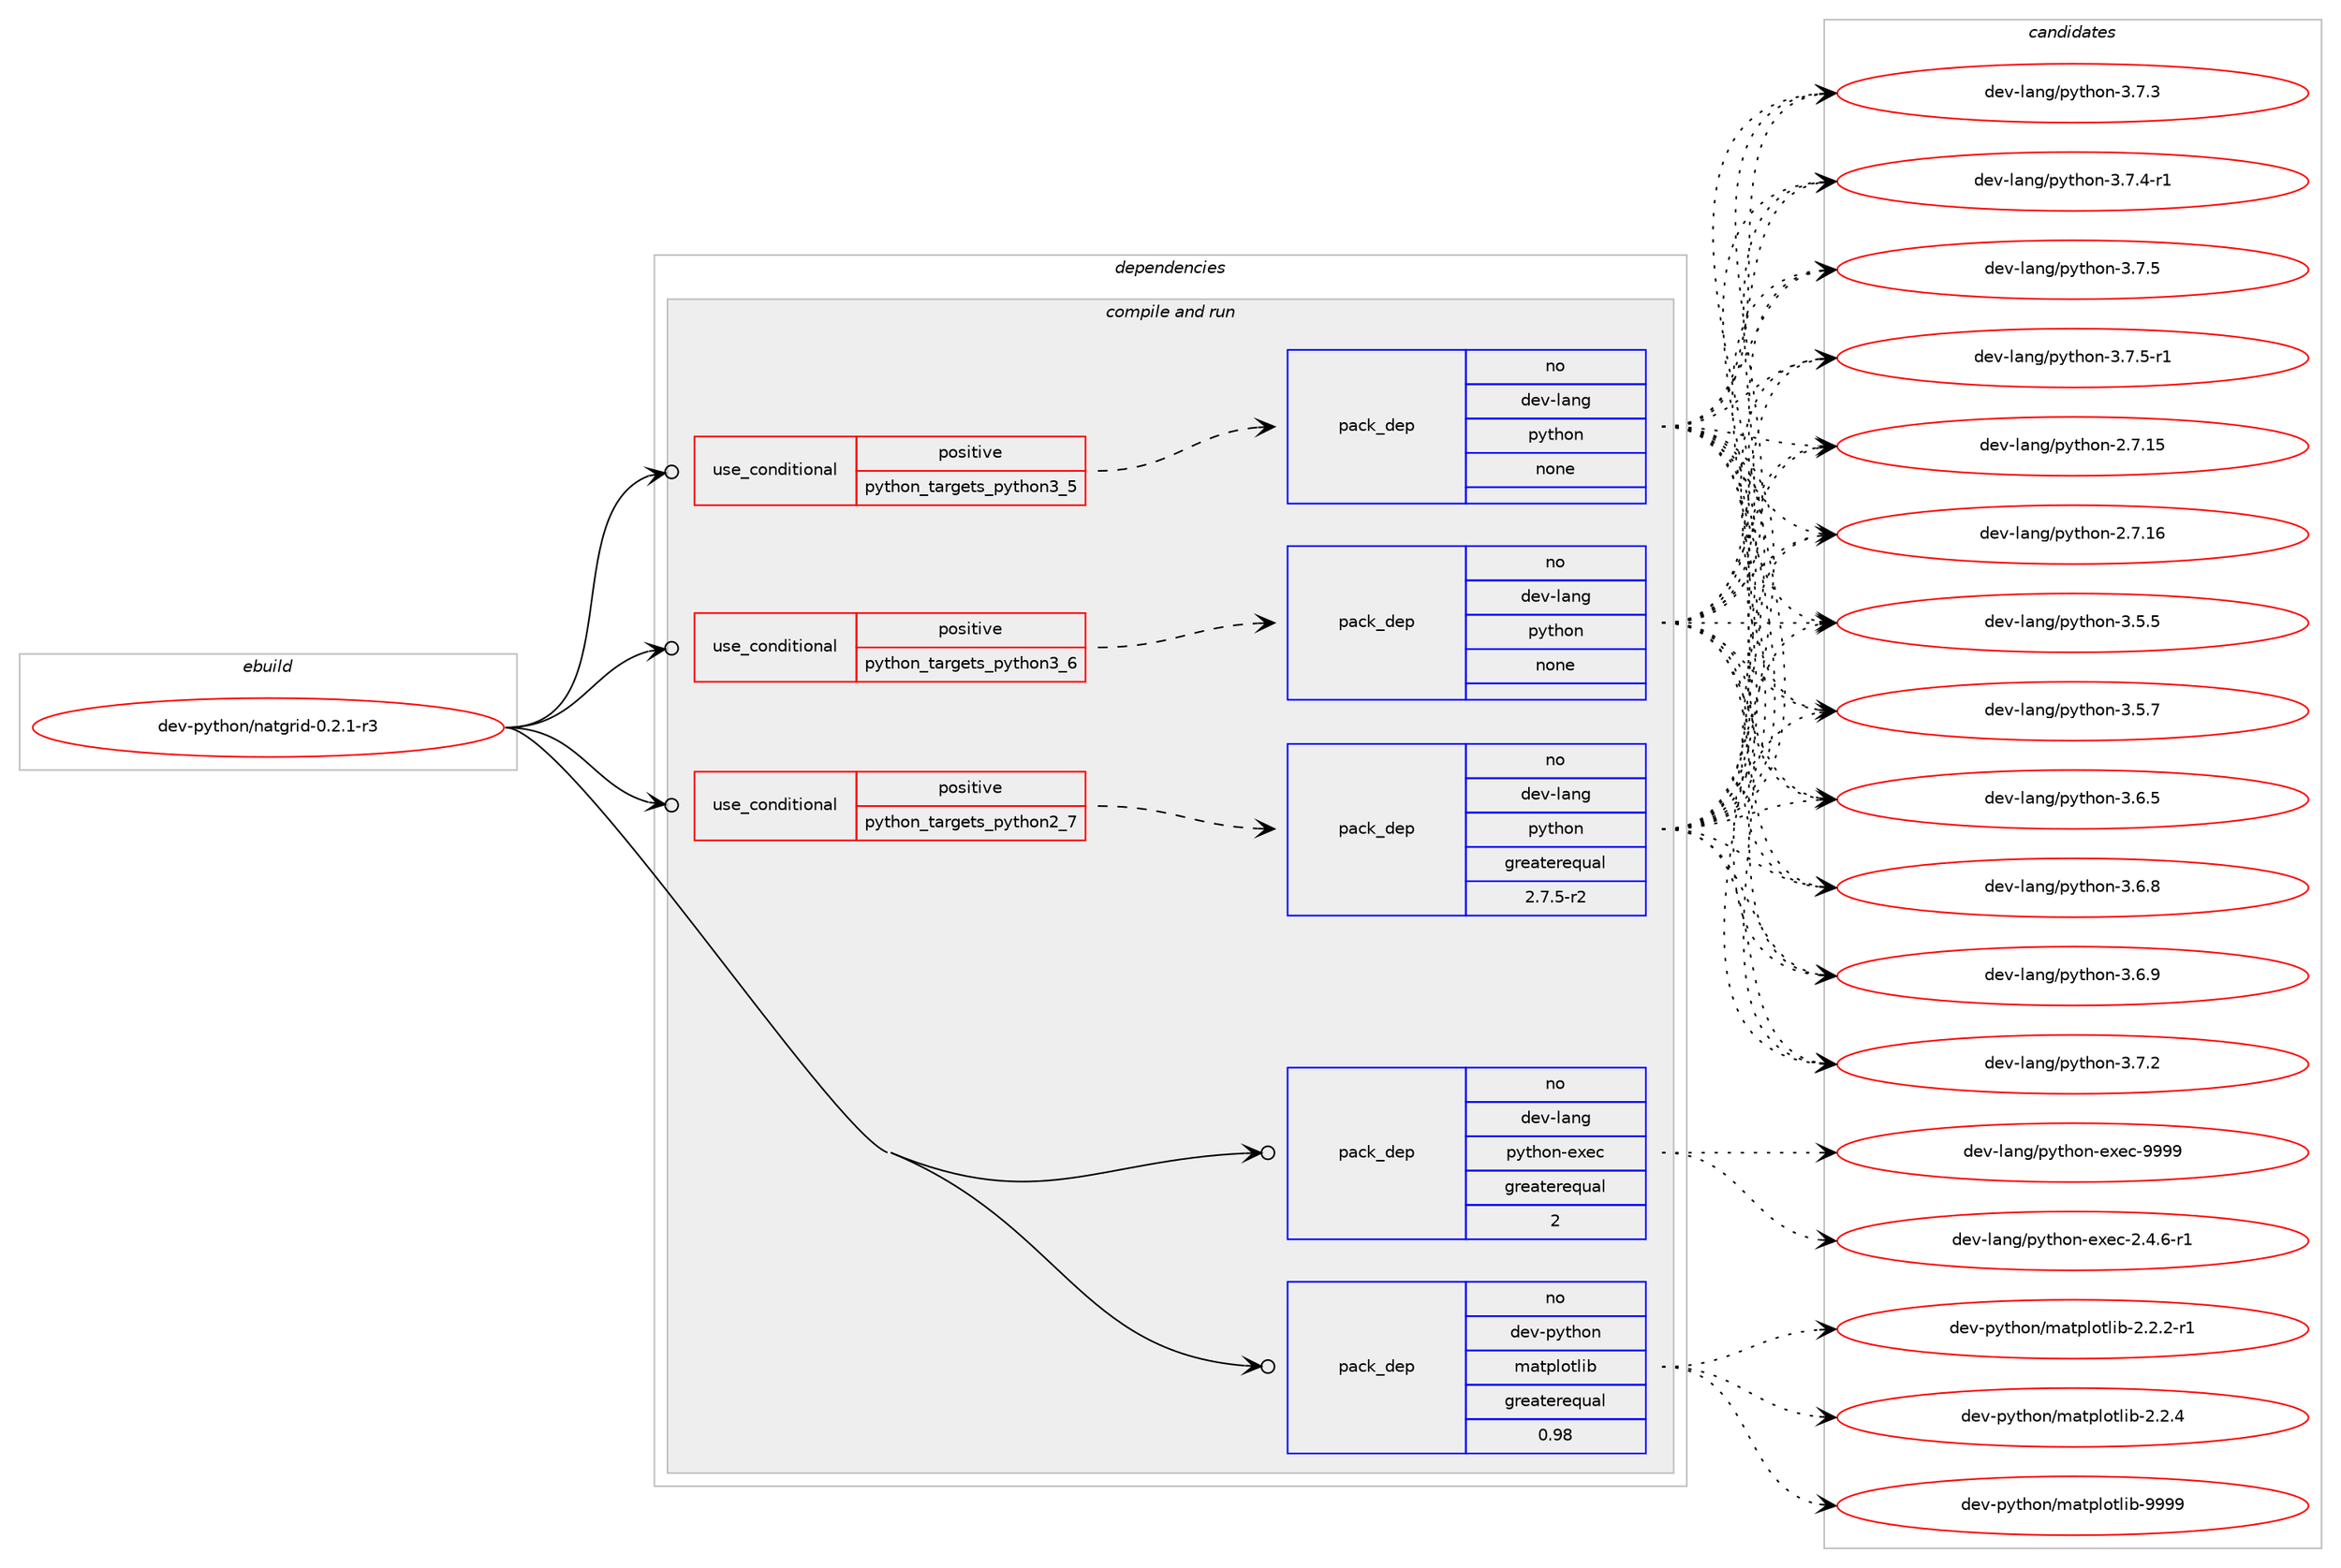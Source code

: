 digraph prolog {

# *************
# Graph options
# *************

newrank=true;
concentrate=true;
compound=true;
graph [rankdir=LR,fontname=Helvetica,fontsize=10,ranksep=1.5];#, ranksep=2.5, nodesep=0.2];
edge  [arrowhead=vee];
node  [fontname=Helvetica,fontsize=10];

# **********
# The ebuild
# **********

subgraph cluster_leftcol {
color=gray;
rank=same;
label=<<i>ebuild</i>>;
id [label="dev-python/natgrid-0.2.1-r3", color=red, width=4, href="../dev-python/natgrid-0.2.1-r3.svg"];
}

# ****************
# The dependencies
# ****************

subgraph cluster_midcol {
color=gray;
label=<<i>dependencies</i>>;
subgraph cluster_compile {
fillcolor="#eeeeee";
style=filled;
label=<<i>compile</i>>;
}
subgraph cluster_compileandrun {
fillcolor="#eeeeee";
style=filled;
label=<<i>compile and run</i>>;
subgraph cond142927 {
dependency615856 [label=<<TABLE BORDER="0" CELLBORDER="1" CELLSPACING="0" CELLPADDING="4"><TR><TD ROWSPAN="3" CELLPADDING="10">use_conditional</TD></TR><TR><TD>positive</TD></TR><TR><TD>python_targets_python2_7</TD></TR></TABLE>>, shape=none, color=red];
subgraph pack461124 {
dependency615857 [label=<<TABLE BORDER="0" CELLBORDER="1" CELLSPACING="0" CELLPADDING="4" WIDTH="220"><TR><TD ROWSPAN="6" CELLPADDING="30">pack_dep</TD></TR><TR><TD WIDTH="110">no</TD></TR><TR><TD>dev-lang</TD></TR><TR><TD>python</TD></TR><TR><TD>greaterequal</TD></TR><TR><TD>2.7.5-r2</TD></TR></TABLE>>, shape=none, color=blue];
}
dependency615856:e -> dependency615857:w [weight=20,style="dashed",arrowhead="vee"];
}
id:e -> dependency615856:w [weight=20,style="solid",arrowhead="odotvee"];
subgraph cond142928 {
dependency615858 [label=<<TABLE BORDER="0" CELLBORDER="1" CELLSPACING="0" CELLPADDING="4"><TR><TD ROWSPAN="3" CELLPADDING="10">use_conditional</TD></TR><TR><TD>positive</TD></TR><TR><TD>python_targets_python3_5</TD></TR></TABLE>>, shape=none, color=red];
subgraph pack461125 {
dependency615859 [label=<<TABLE BORDER="0" CELLBORDER="1" CELLSPACING="0" CELLPADDING="4" WIDTH="220"><TR><TD ROWSPAN="6" CELLPADDING="30">pack_dep</TD></TR><TR><TD WIDTH="110">no</TD></TR><TR><TD>dev-lang</TD></TR><TR><TD>python</TD></TR><TR><TD>none</TD></TR><TR><TD></TD></TR></TABLE>>, shape=none, color=blue];
}
dependency615858:e -> dependency615859:w [weight=20,style="dashed",arrowhead="vee"];
}
id:e -> dependency615858:w [weight=20,style="solid",arrowhead="odotvee"];
subgraph cond142929 {
dependency615860 [label=<<TABLE BORDER="0" CELLBORDER="1" CELLSPACING="0" CELLPADDING="4"><TR><TD ROWSPAN="3" CELLPADDING="10">use_conditional</TD></TR><TR><TD>positive</TD></TR><TR><TD>python_targets_python3_6</TD></TR></TABLE>>, shape=none, color=red];
subgraph pack461126 {
dependency615861 [label=<<TABLE BORDER="0" CELLBORDER="1" CELLSPACING="0" CELLPADDING="4" WIDTH="220"><TR><TD ROWSPAN="6" CELLPADDING="30">pack_dep</TD></TR><TR><TD WIDTH="110">no</TD></TR><TR><TD>dev-lang</TD></TR><TR><TD>python</TD></TR><TR><TD>none</TD></TR><TR><TD></TD></TR></TABLE>>, shape=none, color=blue];
}
dependency615860:e -> dependency615861:w [weight=20,style="dashed",arrowhead="vee"];
}
id:e -> dependency615860:w [weight=20,style="solid",arrowhead="odotvee"];
subgraph pack461127 {
dependency615862 [label=<<TABLE BORDER="0" CELLBORDER="1" CELLSPACING="0" CELLPADDING="4" WIDTH="220"><TR><TD ROWSPAN="6" CELLPADDING="30">pack_dep</TD></TR><TR><TD WIDTH="110">no</TD></TR><TR><TD>dev-lang</TD></TR><TR><TD>python-exec</TD></TR><TR><TD>greaterequal</TD></TR><TR><TD>2</TD></TR></TABLE>>, shape=none, color=blue];
}
id:e -> dependency615862:w [weight=20,style="solid",arrowhead="odotvee"];
subgraph pack461128 {
dependency615863 [label=<<TABLE BORDER="0" CELLBORDER="1" CELLSPACING="0" CELLPADDING="4" WIDTH="220"><TR><TD ROWSPAN="6" CELLPADDING="30">pack_dep</TD></TR><TR><TD WIDTH="110">no</TD></TR><TR><TD>dev-python</TD></TR><TR><TD>matplotlib</TD></TR><TR><TD>greaterequal</TD></TR><TR><TD>0.98</TD></TR></TABLE>>, shape=none, color=blue];
}
id:e -> dependency615863:w [weight=20,style="solid",arrowhead="odotvee"];
}
subgraph cluster_run {
fillcolor="#eeeeee";
style=filled;
label=<<i>run</i>>;
}
}

# **************
# The candidates
# **************

subgraph cluster_choices {
rank=same;
color=gray;
label=<<i>candidates</i>>;

subgraph choice461124 {
color=black;
nodesep=1;
choice10010111845108971101034711212111610411111045504655464953 [label="dev-lang/python-2.7.15", color=red, width=4,href="../dev-lang/python-2.7.15.svg"];
choice10010111845108971101034711212111610411111045504655464954 [label="dev-lang/python-2.7.16", color=red, width=4,href="../dev-lang/python-2.7.16.svg"];
choice100101118451089711010347112121116104111110455146534653 [label="dev-lang/python-3.5.5", color=red, width=4,href="../dev-lang/python-3.5.5.svg"];
choice100101118451089711010347112121116104111110455146534655 [label="dev-lang/python-3.5.7", color=red, width=4,href="../dev-lang/python-3.5.7.svg"];
choice100101118451089711010347112121116104111110455146544653 [label="dev-lang/python-3.6.5", color=red, width=4,href="../dev-lang/python-3.6.5.svg"];
choice100101118451089711010347112121116104111110455146544656 [label="dev-lang/python-3.6.8", color=red, width=4,href="../dev-lang/python-3.6.8.svg"];
choice100101118451089711010347112121116104111110455146544657 [label="dev-lang/python-3.6.9", color=red, width=4,href="../dev-lang/python-3.6.9.svg"];
choice100101118451089711010347112121116104111110455146554650 [label="dev-lang/python-3.7.2", color=red, width=4,href="../dev-lang/python-3.7.2.svg"];
choice100101118451089711010347112121116104111110455146554651 [label="dev-lang/python-3.7.3", color=red, width=4,href="../dev-lang/python-3.7.3.svg"];
choice1001011184510897110103471121211161041111104551465546524511449 [label="dev-lang/python-3.7.4-r1", color=red, width=4,href="../dev-lang/python-3.7.4-r1.svg"];
choice100101118451089711010347112121116104111110455146554653 [label="dev-lang/python-3.7.5", color=red, width=4,href="../dev-lang/python-3.7.5.svg"];
choice1001011184510897110103471121211161041111104551465546534511449 [label="dev-lang/python-3.7.5-r1", color=red, width=4,href="../dev-lang/python-3.7.5-r1.svg"];
dependency615857:e -> choice10010111845108971101034711212111610411111045504655464953:w [style=dotted,weight="100"];
dependency615857:e -> choice10010111845108971101034711212111610411111045504655464954:w [style=dotted,weight="100"];
dependency615857:e -> choice100101118451089711010347112121116104111110455146534653:w [style=dotted,weight="100"];
dependency615857:e -> choice100101118451089711010347112121116104111110455146534655:w [style=dotted,weight="100"];
dependency615857:e -> choice100101118451089711010347112121116104111110455146544653:w [style=dotted,weight="100"];
dependency615857:e -> choice100101118451089711010347112121116104111110455146544656:w [style=dotted,weight="100"];
dependency615857:e -> choice100101118451089711010347112121116104111110455146544657:w [style=dotted,weight="100"];
dependency615857:e -> choice100101118451089711010347112121116104111110455146554650:w [style=dotted,weight="100"];
dependency615857:e -> choice100101118451089711010347112121116104111110455146554651:w [style=dotted,weight="100"];
dependency615857:e -> choice1001011184510897110103471121211161041111104551465546524511449:w [style=dotted,weight="100"];
dependency615857:e -> choice100101118451089711010347112121116104111110455146554653:w [style=dotted,weight="100"];
dependency615857:e -> choice1001011184510897110103471121211161041111104551465546534511449:w [style=dotted,weight="100"];
}
subgraph choice461125 {
color=black;
nodesep=1;
choice10010111845108971101034711212111610411111045504655464953 [label="dev-lang/python-2.7.15", color=red, width=4,href="../dev-lang/python-2.7.15.svg"];
choice10010111845108971101034711212111610411111045504655464954 [label="dev-lang/python-2.7.16", color=red, width=4,href="../dev-lang/python-2.7.16.svg"];
choice100101118451089711010347112121116104111110455146534653 [label="dev-lang/python-3.5.5", color=red, width=4,href="../dev-lang/python-3.5.5.svg"];
choice100101118451089711010347112121116104111110455146534655 [label="dev-lang/python-3.5.7", color=red, width=4,href="../dev-lang/python-3.5.7.svg"];
choice100101118451089711010347112121116104111110455146544653 [label="dev-lang/python-3.6.5", color=red, width=4,href="../dev-lang/python-3.6.5.svg"];
choice100101118451089711010347112121116104111110455146544656 [label="dev-lang/python-3.6.8", color=red, width=4,href="../dev-lang/python-3.6.8.svg"];
choice100101118451089711010347112121116104111110455146544657 [label="dev-lang/python-3.6.9", color=red, width=4,href="../dev-lang/python-3.6.9.svg"];
choice100101118451089711010347112121116104111110455146554650 [label="dev-lang/python-3.7.2", color=red, width=4,href="../dev-lang/python-3.7.2.svg"];
choice100101118451089711010347112121116104111110455146554651 [label="dev-lang/python-3.7.3", color=red, width=4,href="../dev-lang/python-3.7.3.svg"];
choice1001011184510897110103471121211161041111104551465546524511449 [label="dev-lang/python-3.7.4-r1", color=red, width=4,href="../dev-lang/python-3.7.4-r1.svg"];
choice100101118451089711010347112121116104111110455146554653 [label="dev-lang/python-3.7.5", color=red, width=4,href="../dev-lang/python-3.7.5.svg"];
choice1001011184510897110103471121211161041111104551465546534511449 [label="dev-lang/python-3.7.5-r1", color=red, width=4,href="../dev-lang/python-3.7.5-r1.svg"];
dependency615859:e -> choice10010111845108971101034711212111610411111045504655464953:w [style=dotted,weight="100"];
dependency615859:e -> choice10010111845108971101034711212111610411111045504655464954:w [style=dotted,weight="100"];
dependency615859:e -> choice100101118451089711010347112121116104111110455146534653:w [style=dotted,weight="100"];
dependency615859:e -> choice100101118451089711010347112121116104111110455146534655:w [style=dotted,weight="100"];
dependency615859:e -> choice100101118451089711010347112121116104111110455146544653:w [style=dotted,weight="100"];
dependency615859:e -> choice100101118451089711010347112121116104111110455146544656:w [style=dotted,weight="100"];
dependency615859:e -> choice100101118451089711010347112121116104111110455146544657:w [style=dotted,weight="100"];
dependency615859:e -> choice100101118451089711010347112121116104111110455146554650:w [style=dotted,weight="100"];
dependency615859:e -> choice100101118451089711010347112121116104111110455146554651:w [style=dotted,weight="100"];
dependency615859:e -> choice1001011184510897110103471121211161041111104551465546524511449:w [style=dotted,weight="100"];
dependency615859:e -> choice100101118451089711010347112121116104111110455146554653:w [style=dotted,weight="100"];
dependency615859:e -> choice1001011184510897110103471121211161041111104551465546534511449:w [style=dotted,weight="100"];
}
subgraph choice461126 {
color=black;
nodesep=1;
choice10010111845108971101034711212111610411111045504655464953 [label="dev-lang/python-2.7.15", color=red, width=4,href="../dev-lang/python-2.7.15.svg"];
choice10010111845108971101034711212111610411111045504655464954 [label="dev-lang/python-2.7.16", color=red, width=4,href="../dev-lang/python-2.7.16.svg"];
choice100101118451089711010347112121116104111110455146534653 [label="dev-lang/python-3.5.5", color=red, width=4,href="../dev-lang/python-3.5.5.svg"];
choice100101118451089711010347112121116104111110455146534655 [label="dev-lang/python-3.5.7", color=red, width=4,href="../dev-lang/python-3.5.7.svg"];
choice100101118451089711010347112121116104111110455146544653 [label="dev-lang/python-3.6.5", color=red, width=4,href="../dev-lang/python-3.6.5.svg"];
choice100101118451089711010347112121116104111110455146544656 [label="dev-lang/python-3.6.8", color=red, width=4,href="../dev-lang/python-3.6.8.svg"];
choice100101118451089711010347112121116104111110455146544657 [label="dev-lang/python-3.6.9", color=red, width=4,href="../dev-lang/python-3.6.9.svg"];
choice100101118451089711010347112121116104111110455146554650 [label="dev-lang/python-3.7.2", color=red, width=4,href="../dev-lang/python-3.7.2.svg"];
choice100101118451089711010347112121116104111110455146554651 [label="dev-lang/python-3.7.3", color=red, width=4,href="../dev-lang/python-3.7.3.svg"];
choice1001011184510897110103471121211161041111104551465546524511449 [label="dev-lang/python-3.7.4-r1", color=red, width=4,href="../dev-lang/python-3.7.4-r1.svg"];
choice100101118451089711010347112121116104111110455146554653 [label="dev-lang/python-3.7.5", color=red, width=4,href="../dev-lang/python-3.7.5.svg"];
choice1001011184510897110103471121211161041111104551465546534511449 [label="dev-lang/python-3.7.5-r1", color=red, width=4,href="../dev-lang/python-3.7.5-r1.svg"];
dependency615861:e -> choice10010111845108971101034711212111610411111045504655464953:w [style=dotted,weight="100"];
dependency615861:e -> choice10010111845108971101034711212111610411111045504655464954:w [style=dotted,weight="100"];
dependency615861:e -> choice100101118451089711010347112121116104111110455146534653:w [style=dotted,weight="100"];
dependency615861:e -> choice100101118451089711010347112121116104111110455146534655:w [style=dotted,weight="100"];
dependency615861:e -> choice100101118451089711010347112121116104111110455146544653:w [style=dotted,weight="100"];
dependency615861:e -> choice100101118451089711010347112121116104111110455146544656:w [style=dotted,weight="100"];
dependency615861:e -> choice100101118451089711010347112121116104111110455146544657:w [style=dotted,weight="100"];
dependency615861:e -> choice100101118451089711010347112121116104111110455146554650:w [style=dotted,weight="100"];
dependency615861:e -> choice100101118451089711010347112121116104111110455146554651:w [style=dotted,weight="100"];
dependency615861:e -> choice1001011184510897110103471121211161041111104551465546524511449:w [style=dotted,weight="100"];
dependency615861:e -> choice100101118451089711010347112121116104111110455146554653:w [style=dotted,weight="100"];
dependency615861:e -> choice1001011184510897110103471121211161041111104551465546534511449:w [style=dotted,weight="100"];
}
subgraph choice461127 {
color=black;
nodesep=1;
choice10010111845108971101034711212111610411111045101120101994550465246544511449 [label="dev-lang/python-exec-2.4.6-r1", color=red, width=4,href="../dev-lang/python-exec-2.4.6-r1.svg"];
choice10010111845108971101034711212111610411111045101120101994557575757 [label="dev-lang/python-exec-9999", color=red, width=4,href="../dev-lang/python-exec-9999.svg"];
dependency615862:e -> choice10010111845108971101034711212111610411111045101120101994550465246544511449:w [style=dotted,weight="100"];
dependency615862:e -> choice10010111845108971101034711212111610411111045101120101994557575757:w [style=dotted,weight="100"];
}
subgraph choice461128 {
color=black;
nodesep=1;
choice100101118451121211161041111104710997116112108111116108105984550465046504511449 [label="dev-python/matplotlib-2.2.2-r1", color=red, width=4,href="../dev-python/matplotlib-2.2.2-r1.svg"];
choice10010111845112121116104111110471099711611210811111610810598455046504652 [label="dev-python/matplotlib-2.2.4", color=red, width=4,href="../dev-python/matplotlib-2.2.4.svg"];
choice100101118451121211161041111104710997116112108111116108105984557575757 [label="dev-python/matplotlib-9999", color=red, width=4,href="../dev-python/matplotlib-9999.svg"];
dependency615863:e -> choice100101118451121211161041111104710997116112108111116108105984550465046504511449:w [style=dotted,weight="100"];
dependency615863:e -> choice10010111845112121116104111110471099711611210811111610810598455046504652:w [style=dotted,weight="100"];
dependency615863:e -> choice100101118451121211161041111104710997116112108111116108105984557575757:w [style=dotted,weight="100"];
}
}

}
